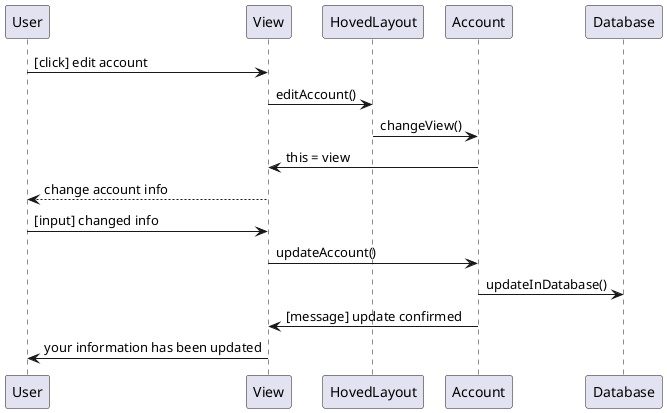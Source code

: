 @startuml
User -> View: [click] edit account
View -> HovedLayout: editAccount()
HovedLayout -> Account: changeView()
Account -> View: this = view
View --> User: change account info
User -> View: [input] changed info
View -> Account: updateAccount()
Account -> Database: updateInDatabase()
Account -> View: [message] update confirmed
View -> User: your information has been updated
@enduml